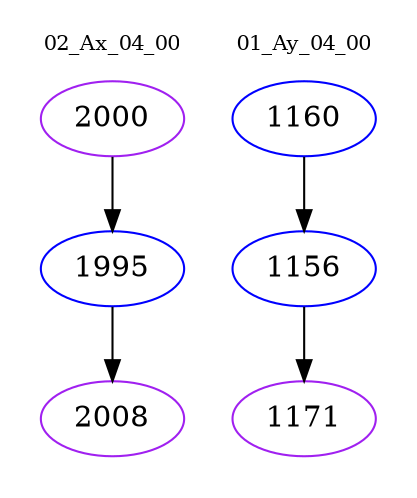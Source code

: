 digraph{
subgraph cluster_0 {
color = white
label = "02_Ax_04_00";
fontsize=10;
T0_2000 [label="2000", color="purple"]
T0_2000 -> T0_1995 [color="black"]
T0_1995 [label="1995", color="blue"]
T0_1995 -> T0_2008 [color="black"]
T0_2008 [label="2008", color="purple"]
}
subgraph cluster_1 {
color = white
label = "01_Ay_04_00";
fontsize=10;
T1_1160 [label="1160", color="blue"]
T1_1160 -> T1_1156 [color="black"]
T1_1156 [label="1156", color="blue"]
T1_1156 -> T1_1171 [color="black"]
T1_1171 [label="1171", color="purple"]
}
}
